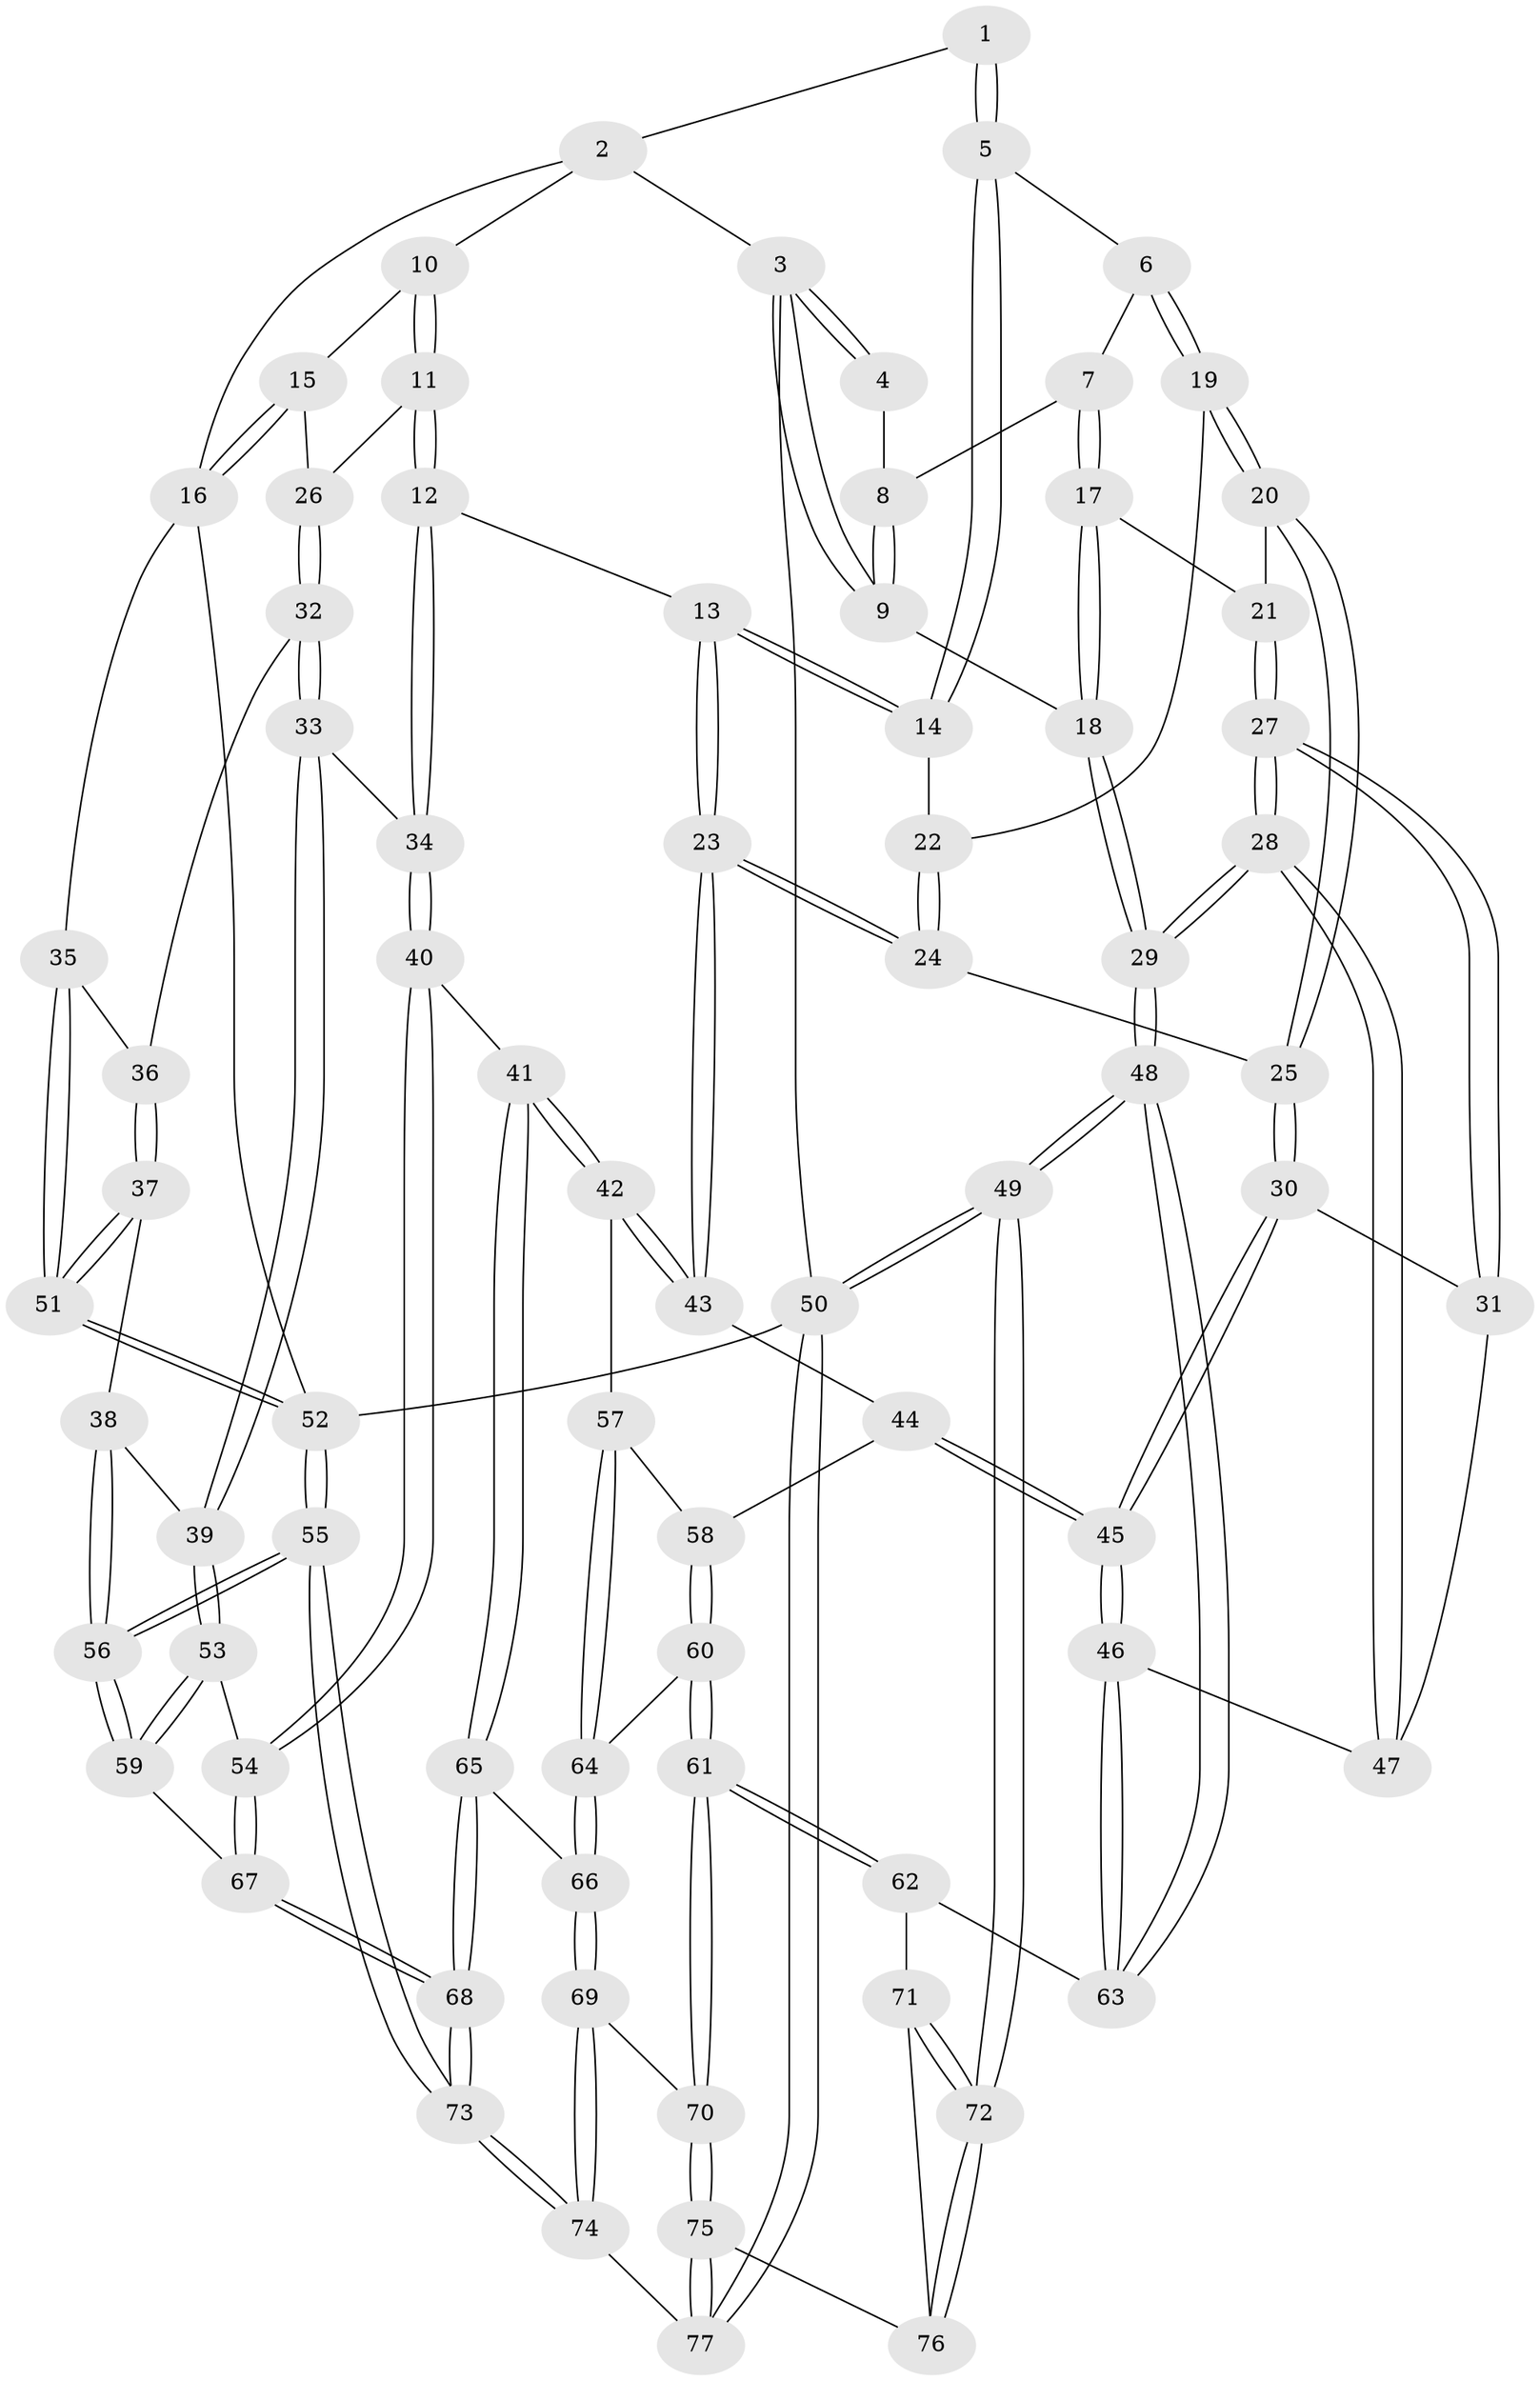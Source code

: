 // Generated by graph-tools (version 1.1) at 2025/03/03/09/25 03:03:26]
// undirected, 77 vertices, 189 edges
graph export_dot {
graph [start="1"]
  node [color=gray90,style=filled];
  1 [pos="+0.2939662696553163+0"];
  2 [pos="+0.6260481632927405+0"];
  3 [pos="+0+0"];
  4 [pos="+0.23966483292423563+0"];
  5 [pos="+0.2161761033688565+0.2272643338837083"];
  6 [pos="+0.15784960350733176+0.2395708612738093"];
  7 [pos="+0.1463782997335655+0.23572628546662397"];
  8 [pos="+0.07976879590023117+0.13191816383039864"];
  9 [pos="+0+0"];
  10 [pos="+0.6306022247708934+0.02486722680584231"];
  11 [pos="+0.5157435560389978+0.2770365733558063"];
  12 [pos="+0.464801832827703+0.35405496454568314"];
  13 [pos="+0.4235966598777834+0.37115841725823473"];
  14 [pos="+0.23831754092806434+0.2436376997577427"];
  15 [pos="+0.8512955406868226+0.2584485317054627"];
  16 [pos="+1+0.24598583676276772"];
  17 [pos="+0+0.2649250156011073"];
  18 [pos="+0+0.23307861921309087"];
  19 [pos="+0.12821199177604717+0.3310642427358715"];
  20 [pos="+0.10499029633768812+0.3803709313522971"];
  21 [pos="+0.06154972042281378+0.38107846512806615"];
  22 [pos="+0.18775050724713724+0.38528498002717126"];
  23 [pos="+0.3487963128973538+0.4919035017538451"];
  24 [pos="+0.23780205421450543+0.4876514358131675"];
  25 [pos="+0.14941435969068304+0.49300259196571694"];
  26 [pos="+0.8133903501950531+0.4011225497149802"];
  27 [pos="+0+0.5251806390625323"];
  28 [pos="+0+0.5662362265259235"];
  29 [pos="+0+0.5683137788779721"];
  30 [pos="+0.126228035588927+0.5114102609912158"];
  31 [pos="+0.12387057120699269+0.5120810782386835"];
  32 [pos="+0.8138111447337386+0.447622438351832"];
  33 [pos="+0.7109659815829036+0.5522220791296347"];
  34 [pos="+0.6813234288789584+0.5483841756078393"];
  35 [pos="+1+0.4146433687101027"];
  36 [pos="+0.9040353003840365+0.47523123856415234"];
  37 [pos="+0.940223105136709+0.6228753074012773"];
  38 [pos="+0.9021970808977732+0.6455477784953815"];
  39 [pos="+0.759786480405682+0.6312475397774027"];
  40 [pos="+0.5477503719586156+0.6799818288064698"];
  41 [pos="+0.5304385170781835+0.6871219980498506"];
  42 [pos="+0.5301217030551255+0.6871232765119025"];
  43 [pos="+0.34938767177429325+0.5021141117518448"];
  44 [pos="+0.3049661392108465+0.632511748757888"];
  45 [pos="+0.16923690966955812+0.6916169439062299"];
  46 [pos="+0.14331101378209585+0.7203194717583876"];
  47 [pos="+0.08143280364981183+0.627581844280077"];
  48 [pos="+0+0.6376742811046466"];
  49 [pos="+0+1"];
  50 [pos="+0+1"];
  51 [pos="+1+0.6387663251471121"];
  52 [pos="+1+1"];
  53 [pos="+0.756534248373139+0.7158745068444924"];
  54 [pos="+0.6546267657088356+0.7624154039125126"];
  55 [pos="+1+1"];
  56 [pos="+0.954234323746209+1"];
  57 [pos="+0.5252705260445427+0.6911566878229607"];
  58 [pos="+0.3257248372184262+0.6839605268771807"];
  59 [pos="+0.7794711175785706+0.7621772902796751"];
  60 [pos="+0.3443614544698815+0.7553617084937888"];
  61 [pos="+0.25895630817605697+0.8519205802058042"];
  62 [pos="+0.13689035342420441+0.7771762015382853"];
  63 [pos="+0.13043489797165844+0.7466215257654374"];
  64 [pos="+0.4338170310279331+0.7867761486721362"];
  65 [pos="+0.5827252048565147+0.8513454310501632"];
  66 [pos="+0.44912460011913896+0.8355890534234546"];
  67 [pos="+0.6270390578463052+0.8501420843870037"];
  68 [pos="+0.6151702015212049+0.8763703238580315"];
  69 [pos="+0.4286804476034911+0.9024721794249131"];
  70 [pos="+0.27058527927163056+0.9013366240829365"];
  71 [pos="+0.08280257506921983+0.8514806117230287"];
  72 [pos="+0+0.9979232066142898"];
  73 [pos="+0.7541431067794575+1"];
  74 [pos="+0.578451235275884+1"];
  75 [pos="+0.25191419599298537+0.9627174059083965"];
  76 [pos="+0.18682599715489273+0.9510535737283348"];
  77 [pos="+0.2943938303241514+1"];
  1 -- 2;
  1 -- 5;
  1 -- 5;
  2 -- 3;
  2 -- 10;
  2 -- 16;
  3 -- 4;
  3 -- 4;
  3 -- 9;
  3 -- 9;
  3 -- 50;
  4 -- 8;
  5 -- 6;
  5 -- 14;
  5 -- 14;
  6 -- 7;
  6 -- 19;
  6 -- 19;
  7 -- 8;
  7 -- 17;
  7 -- 17;
  8 -- 9;
  8 -- 9;
  9 -- 18;
  10 -- 11;
  10 -- 11;
  10 -- 15;
  11 -- 12;
  11 -- 12;
  11 -- 26;
  12 -- 13;
  12 -- 34;
  12 -- 34;
  13 -- 14;
  13 -- 14;
  13 -- 23;
  13 -- 23;
  14 -- 22;
  15 -- 16;
  15 -- 16;
  15 -- 26;
  16 -- 35;
  16 -- 52;
  17 -- 18;
  17 -- 18;
  17 -- 21;
  18 -- 29;
  18 -- 29;
  19 -- 20;
  19 -- 20;
  19 -- 22;
  20 -- 21;
  20 -- 25;
  20 -- 25;
  21 -- 27;
  21 -- 27;
  22 -- 24;
  22 -- 24;
  23 -- 24;
  23 -- 24;
  23 -- 43;
  23 -- 43;
  24 -- 25;
  25 -- 30;
  25 -- 30;
  26 -- 32;
  26 -- 32;
  27 -- 28;
  27 -- 28;
  27 -- 31;
  27 -- 31;
  28 -- 29;
  28 -- 29;
  28 -- 47;
  28 -- 47;
  29 -- 48;
  29 -- 48;
  30 -- 31;
  30 -- 45;
  30 -- 45;
  31 -- 47;
  32 -- 33;
  32 -- 33;
  32 -- 36;
  33 -- 34;
  33 -- 39;
  33 -- 39;
  34 -- 40;
  34 -- 40;
  35 -- 36;
  35 -- 51;
  35 -- 51;
  36 -- 37;
  36 -- 37;
  37 -- 38;
  37 -- 51;
  37 -- 51;
  38 -- 39;
  38 -- 56;
  38 -- 56;
  39 -- 53;
  39 -- 53;
  40 -- 41;
  40 -- 54;
  40 -- 54;
  41 -- 42;
  41 -- 42;
  41 -- 65;
  41 -- 65;
  42 -- 43;
  42 -- 43;
  42 -- 57;
  43 -- 44;
  44 -- 45;
  44 -- 45;
  44 -- 58;
  45 -- 46;
  45 -- 46;
  46 -- 47;
  46 -- 63;
  46 -- 63;
  48 -- 49;
  48 -- 49;
  48 -- 63;
  48 -- 63;
  49 -- 50;
  49 -- 50;
  49 -- 72;
  49 -- 72;
  50 -- 77;
  50 -- 77;
  50 -- 52;
  51 -- 52;
  51 -- 52;
  52 -- 55;
  52 -- 55;
  53 -- 54;
  53 -- 59;
  53 -- 59;
  54 -- 67;
  54 -- 67;
  55 -- 56;
  55 -- 56;
  55 -- 73;
  55 -- 73;
  56 -- 59;
  56 -- 59;
  57 -- 58;
  57 -- 64;
  57 -- 64;
  58 -- 60;
  58 -- 60;
  59 -- 67;
  60 -- 61;
  60 -- 61;
  60 -- 64;
  61 -- 62;
  61 -- 62;
  61 -- 70;
  61 -- 70;
  62 -- 63;
  62 -- 71;
  64 -- 66;
  64 -- 66;
  65 -- 66;
  65 -- 68;
  65 -- 68;
  66 -- 69;
  66 -- 69;
  67 -- 68;
  67 -- 68;
  68 -- 73;
  68 -- 73;
  69 -- 70;
  69 -- 74;
  69 -- 74;
  70 -- 75;
  70 -- 75;
  71 -- 72;
  71 -- 72;
  71 -- 76;
  72 -- 76;
  72 -- 76;
  73 -- 74;
  73 -- 74;
  74 -- 77;
  75 -- 76;
  75 -- 77;
  75 -- 77;
}
